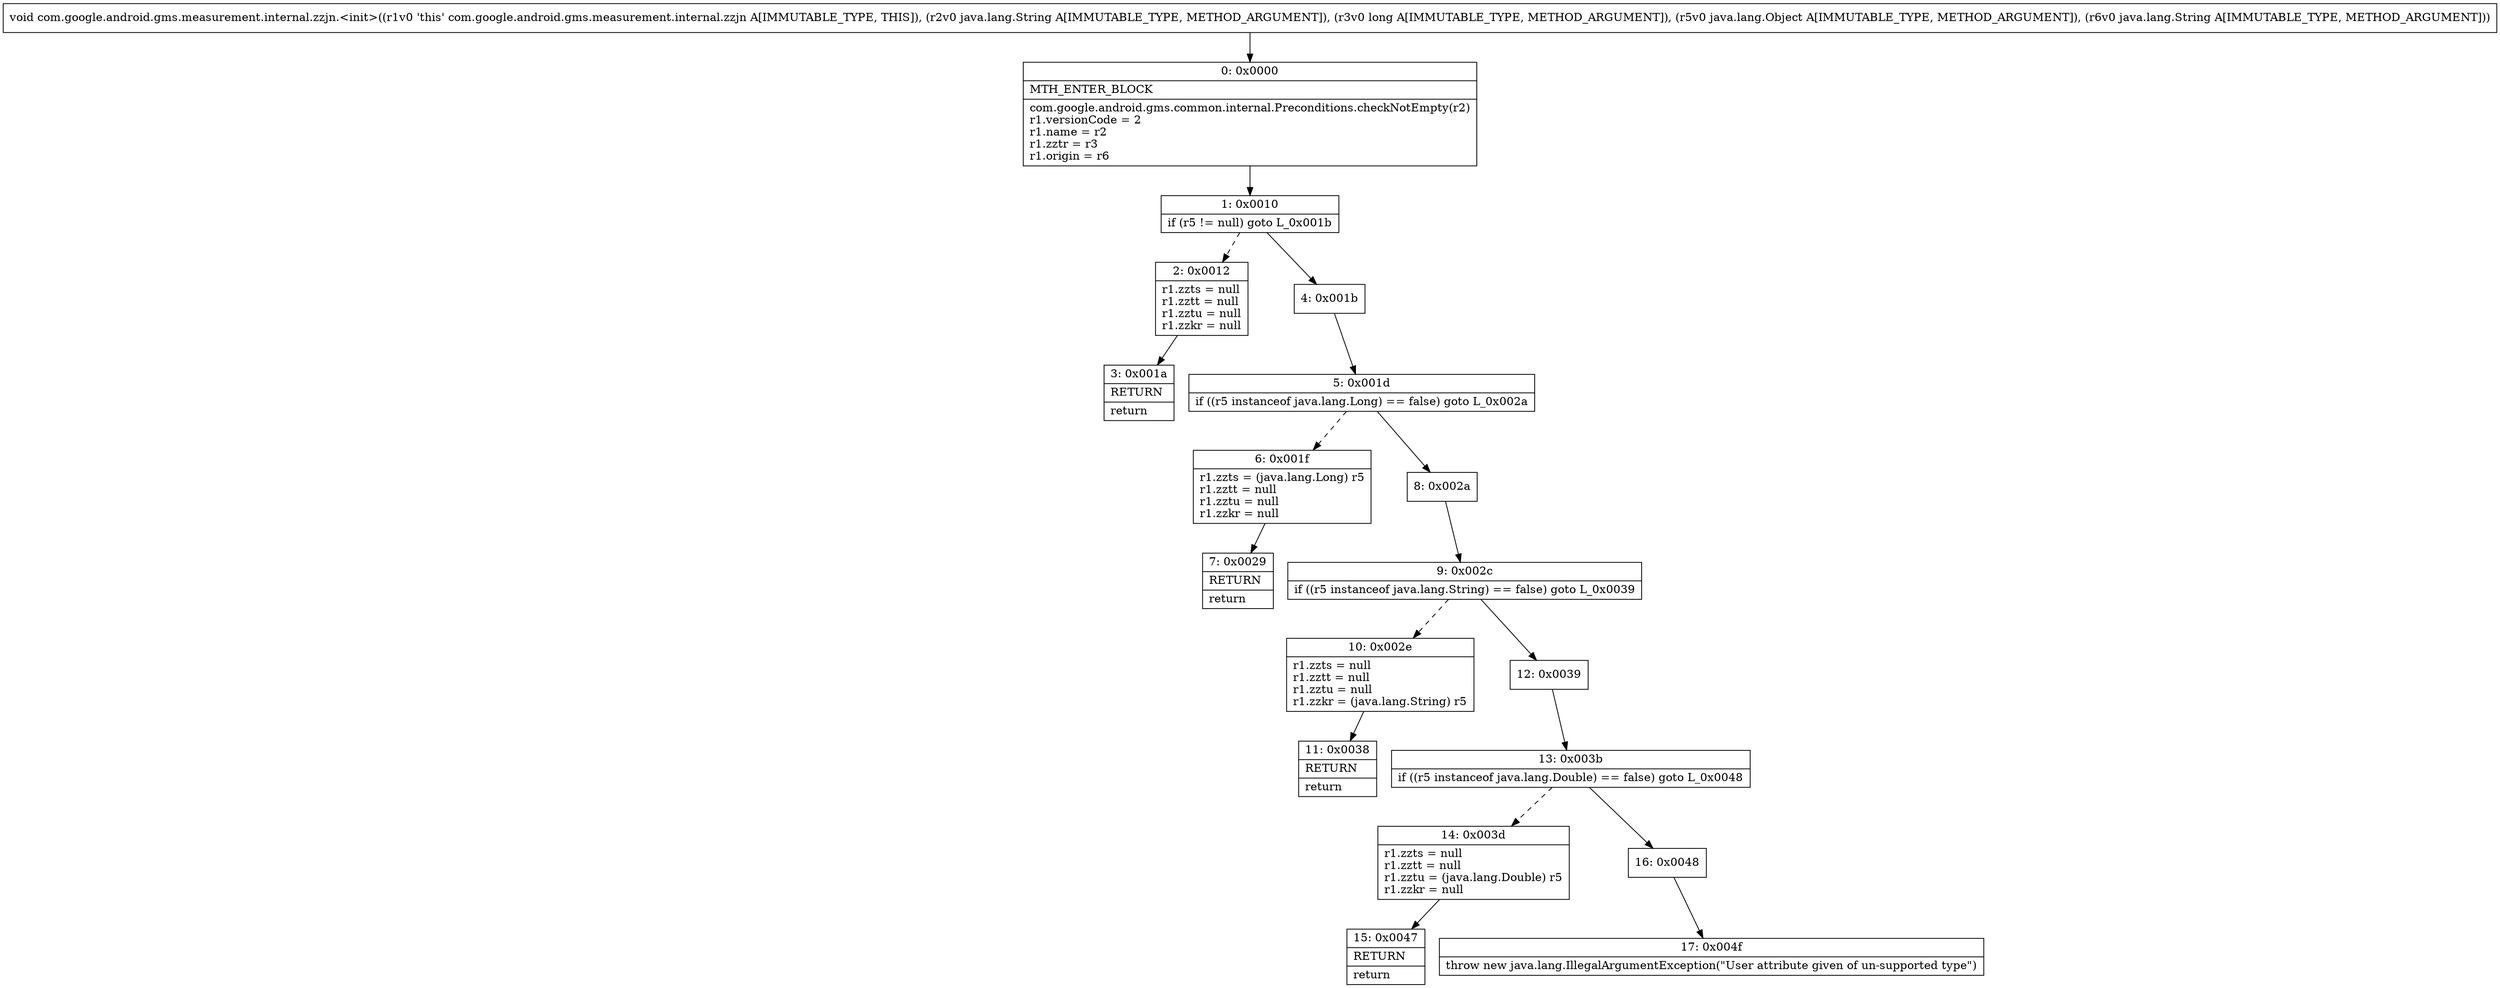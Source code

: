 digraph "CFG forcom.google.android.gms.measurement.internal.zzjn.\<init\>(Ljava\/lang\/String;JLjava\/lang\/Object;Ljava\/lang\/String;)V" {
Node_0 [shape=record,label="{0\:\ 0x0000|MTH_ENTER_BLOCK\l|com.google.android.gms.common.internal.Preconditions.checkNotEmpty(r2)\lr1.versionCode = 2\lr1.name = r2\lr1.zztr = r3\lr1.origin = r6\l}"];
Node_1 [shape=record,label="{1\:\ 0x0010|if (r5 != null) goto L_0x001b\l}"];
Node_2 [shape=record,label="{2\:\ 0x0012|r1.zzts = null\lr1.zztt = null\lr1.zztu = null\lr1.zzkr = null\l}"];
Node_3 [shape=record,label="{3\:\ 0x001a|RETURN\l|return\l}"];
Node_4 [shape=record,label="{4\:\ 0x001b}"];
Node_5 [shape=record,label="{5\:\ 0x001d|if ((r5 instanceof java.lang.Long) == false) goto L_0x002a\l}"];
Node_6 [shape=record,label="{6\:\ 0x001f|r1.zzts = (java.lang.Long) r5\lr1.zztt = null\lr1.zztu = null\lr1.zzkr = null\l}"];
Node_7 [shape=record,label="{7\:\ 0x0029|RETURN\l|return\l}"];
Node_8 [shape=record,label="{8\:\ 0x002a}"];
Node_9 [shape=record,label="{9\:\ 0x002c|if ((r5 instanceof java.lang.String) == false) goto L_0x0039\l}"];
Node_10 [shape=record,label="{10\:\ 0x002e|r1.zzts = null\lr1.zztt = null\lr1.zztu = null\lr1.zzkr = (java.lang.String) r5\l}"];
Node_11 [shape=record,label="{11\:\ 0x0038|RETURN\l|return\l}"];
Node_12 [shape=record,label="{12\:\ 0x0039}"];
Node_13 [shape=record,label="{13\:\ 0x003b|if ((r5 instanceof java.lang.Double) == false) goto L_0x0048\l}"];
Node_14 [shape=record,label="{14\:\ 0x003d|r1.zzts = null\lr1.zztt = null\lr1.zztu = (java.lang.Double) r5\lr1.zzkr = null\l}"];
Node_15 [shape=record,label="{15\:\ 0x0047|RETURN\l|return\l}"];
Node_16 [shape=record,label="{16\:\ 0x0048}"];
Node_17 [shape=record,label="{17\:\ 0x004f|throw new java.lang.IllegalArgumentException(\"User attribute given of un\-supported type\")\l}"];
MethodNode[shape=record,label="{void com.google.android.gms.measurement.internal.zzjn.\<init\>((r1v0 'this' com.google.android.gms.measurement.internal.zzjn A[IMMUTABLE_TYPE, THIS]), (r2v0 java.lang.String A[IMMUTABLE_TYPE, METHOD_ARGUMENT]), (r3v0 long A[IMMUTABLE_TYPE, METHOD_ARGUMENT]), (r5v0 java.lang.Object A[IMMUTABLE_TYPE, METHOD_ARGUMENT]), (r6v0 java.lang.String A[IMMUTABLE_TYPE, METHOD_ARGUMENT])) }"];
MethodNode -> Node_0;
Node_0 -> Node_1;
Node_1 -> Node_2[style=dashed];
Node_1 -> Node_4;
Node_2 -> Node_3;
Node_4 -> Node_5;
Node_5 -> Node_6[style=dashed];
Node_5 -> Node_8;
Node_6 -> Node_7;
Node_8 -> Node_9;
Node_9 -> Node_10[style=dashed];
Node_9 -> Node_12;
Node_10 -> Node_11;
Node_12 -> Node_13;
Node_13 -> Node_14[style=dashed];
Node_13 -> Node_16;
Node_14 -> Node_15;
Node_16 -> Node_17;
}

